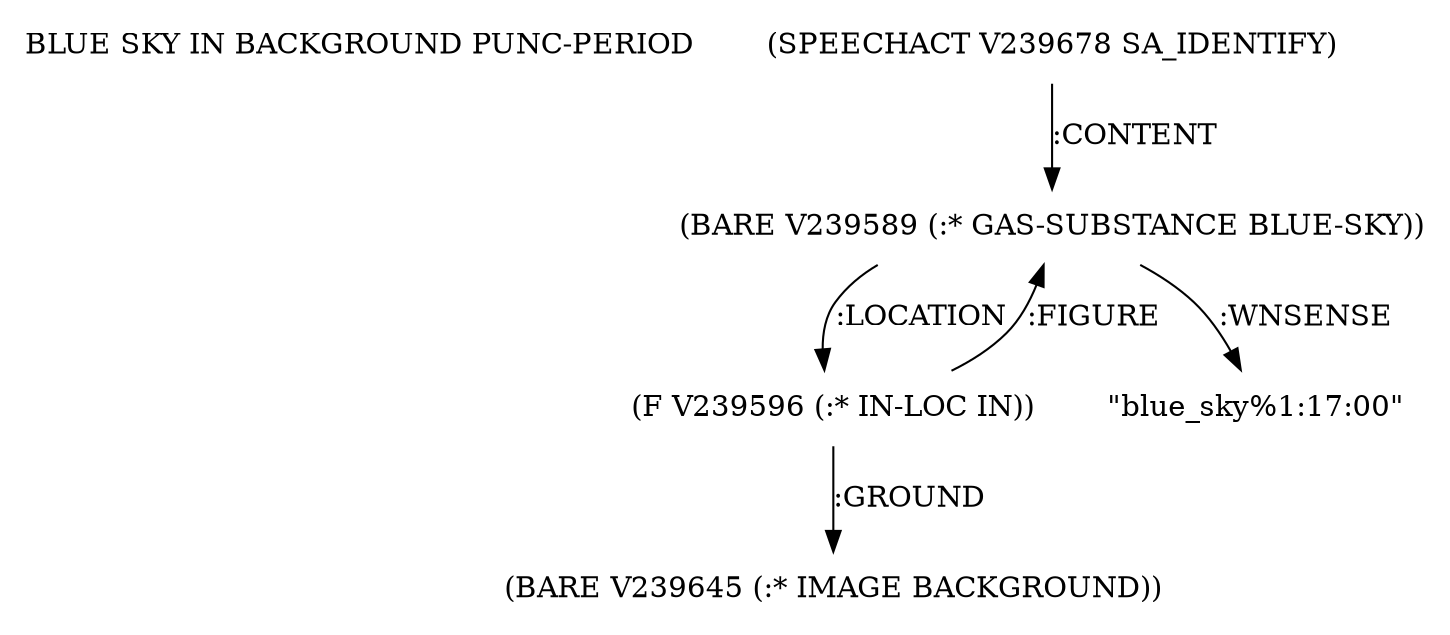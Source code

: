 digraph Terms {
  node [shape=none]
  "BLUE SKY IN BACKGROUND PUNC-PERIOD"
  "V239678" [label="(SPEECHACT V239678 SA_IDENTIFY)"]
  "V239678" -> "V239589" [label=":CONTENT"]
  "V239589" [label="(BARE V239589 (:* GAS-SUBSTANCE BLUE-SKY))"]
  "V239589" -> "V239596" [label=":LOCATION"]
  "V239589" -> "NT239999" [label=":WNSENSE"]
  "NT239999" [label="\"blue_sky%1:17:00\""]
  "V239596" [label="(F V239596 (:* IN-LOC IN))"]
  "V239596" -> "V239645" [label=":GROUND"]
  "V239596" -> "V239589" [label=":FIGURE"]
  "V239645" [label="(BARE V239645 (:* IMAGE BACKGROUND))"]
}

